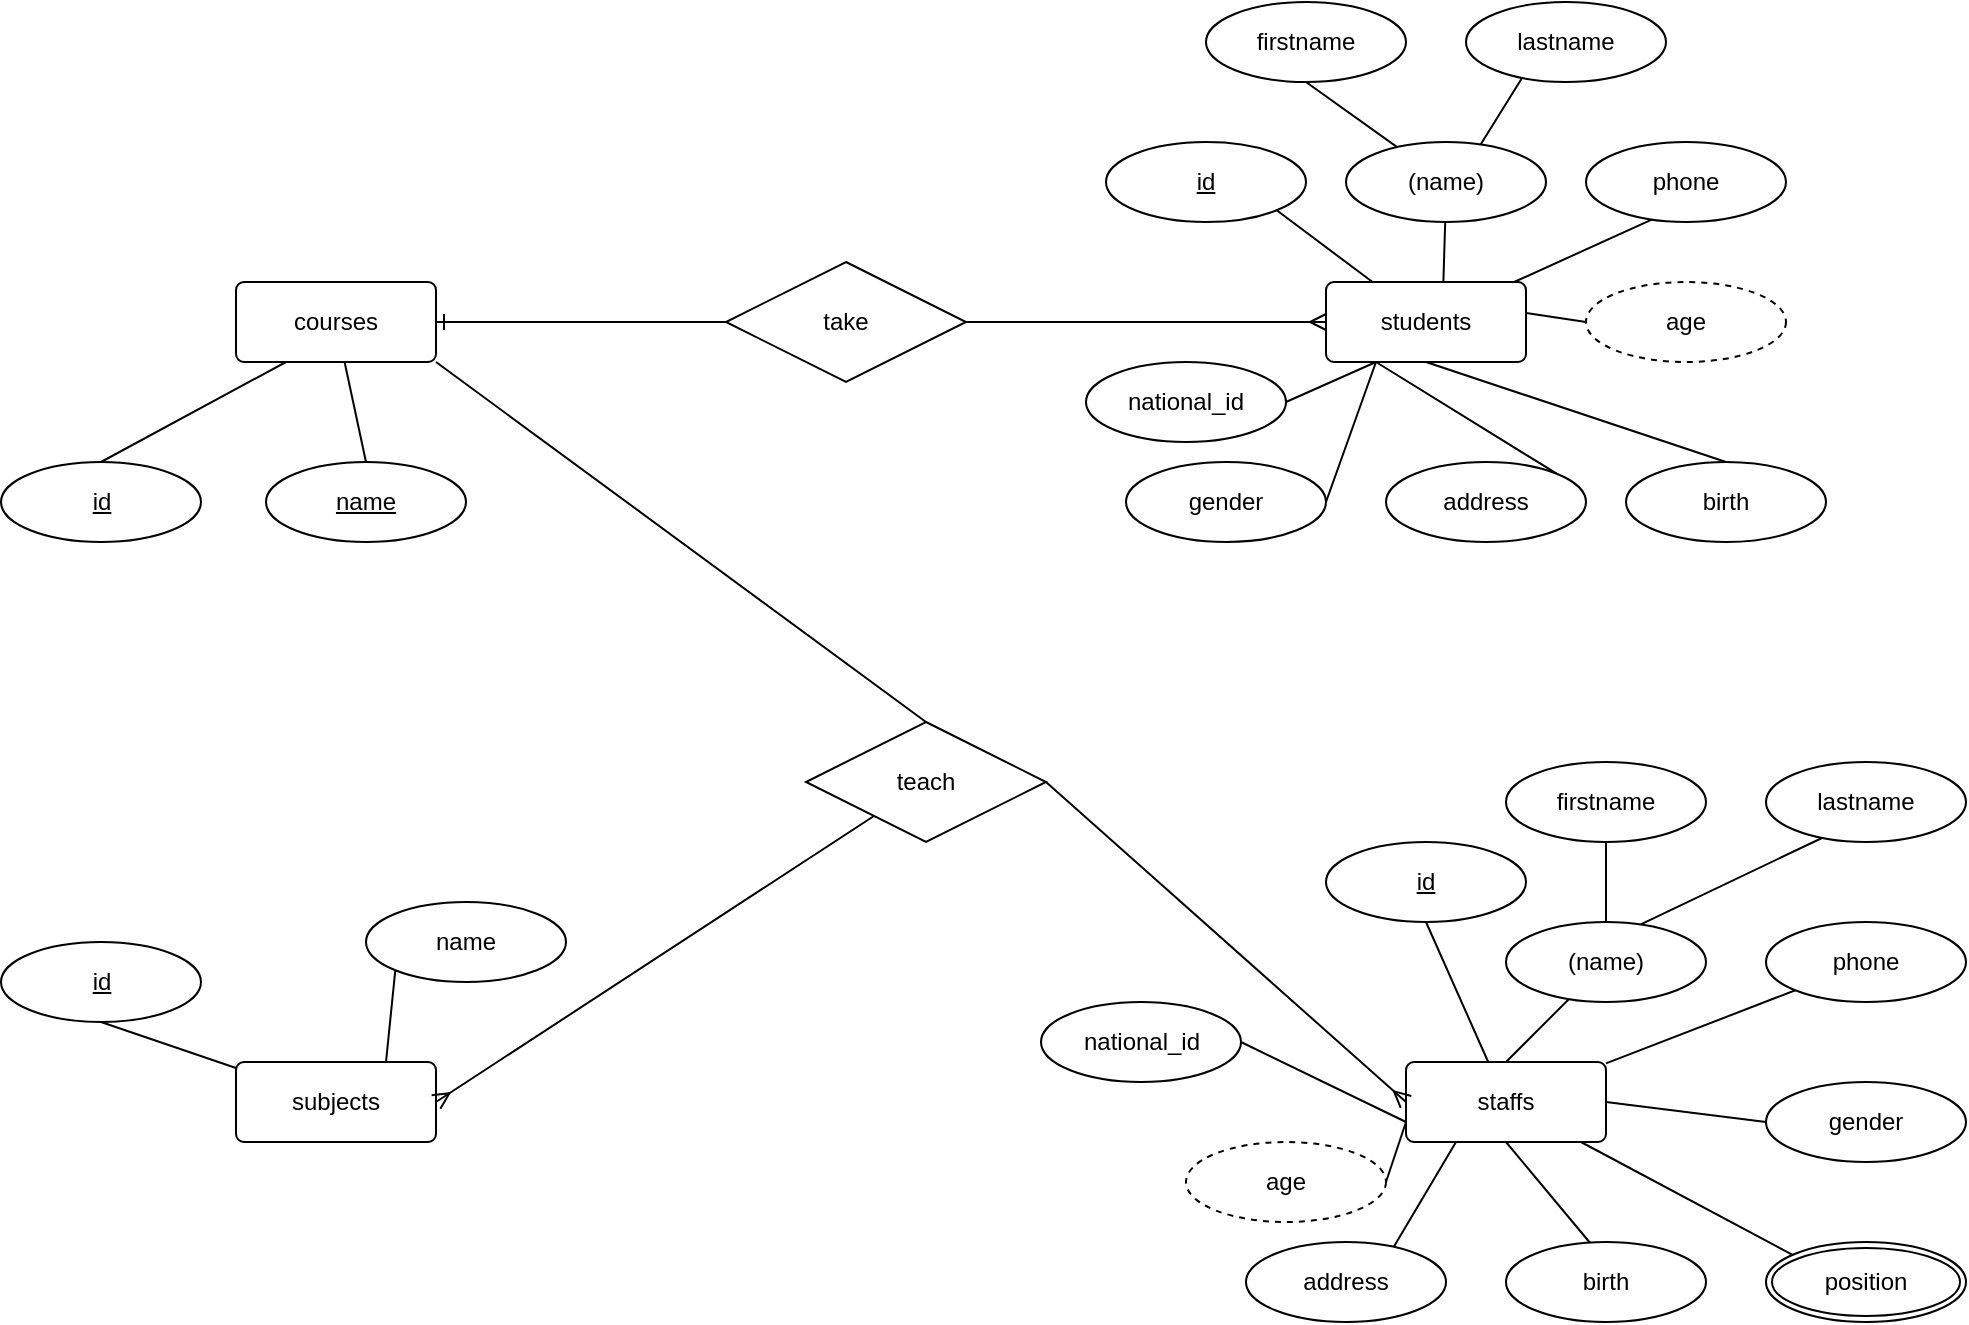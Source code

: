 <mxfile version="20.6.0" type="github">
  <diagram id="R2lEEEUBdFMjLlhIrx00" name="Page-1">
    <mxGraphModel dx="989" dy="471" grid="1" gridSize="10" guides="1" tooltips="1" connect="1" arrows="1" fold="1" page="1" pageScale="1" pageWidth="1200" pageHeight="1600" math="0" shadow="0" extFonts="Permanent Marker^https://fonts.googleapis.com/css?family=Permanent+Marker">
      <root>
        <mxCell id="0" />
        <mxCell id="1" parent="0" />
        <mxCell id="-RiXx9IOLwMkelzJSr5v-51" value="staffs" style="rounded=1;arcSize=10;whiteSpace=wrap;html=1;align=center;" parent="1" vertex="1">
          <mxGeometry x="880" y="1060" width="100" height="40" as="geometry" />
        </mxCell>
        <mxCell id="-RiXx9IOLwMkelzJSr5v-71" value="" style="endArrow=none;html=1;rounded=0;exitX=0.5;exitY=1;exitDx=0;exitDy=0;" parent="1" target="-RiXx9IOLwMkelzJSr5v-51" edge="1" source="-RiXx9IOLwMkelzJSr5v-85">
          <mxGeometry relative="1" as="geometry">
            <mxPoint x="850" y="1020" as="sourcePoint" />
            <mxPoint x="930" y="1070" as="targetPoint" />
          </mxGeometry>
        </mxCell>
        <mxCell id="-RiXx9IOLwMkelzJSr5v-72" value="" style="endArrow=none;html=1;rounded=0;entryX=0.5;entryY=0;entryDx=0;entryDy=0;" parent="1" target="-RiXx9IOLwMkelzJSr5v-51" edge="1">
          <mxGeometry relative="1" as="geometry">
            <mxPoint x="970" y="1020" as="sourcePoint" />
            <mxPoint x="970" y="1070" as="targetPoint" />
          </mxGeometry>
        </mxCell>
        <mxCell id="-RiXx9IOLwMkelzJSr5v-73" value="" style="endArrow=none;html=1;rounded=0;exitX=0;exitY=1;exitDx=0;exitDy=0;" parent="1" source="-RiXx9IOLwMkelzJSr5v-87" target="-RiXx9IOLwMkelzJSr5v-51" edge="1">
          <mxGeometry relative="1" as="geometry">
            <mxPoint x="1085.007" y="1017.322" as="sourcePoint" />
            <mxPoint x="1030" y="1070" as="targetPoint" />
          </mxGeometry>
        </mxCell>
        <mxCell id="-RiXx9IOLwMkelzJSr5v-75" value="" style="endArrow=none;html=1;rounded=0;exitX=0.25;exitY=1;exitDx=0;exitDy=0;" parent="1" source="-RiXx9IOLwMkelzJSr5v-51" edge="1">
          <mxGeometry relative="1" as="geometry">
            <mxPoint x="930" y="1100" as="sourcePoint" />
            <mxPoint x="868.57" y="1161.43" as="targetPoint" />
          </mxGeometry>
        </mxCell>
        <mxCell id="-RiXx9IOLwMkelzJSr5v-77" value="" style="endArrow=none;html=1;rounded=0;" parent="1" source="-RiXx9IOLwMkelzJSr5v-51" edge="1">
          <mxGeometry relative="1" as="geometry">
            <mxPoint x="1070" y="1120" as="sourcePoint" />
            <mxPoint x="1084.986" y="1162.683" as="targetPoint" />
          </mxGeometry>
        </mxCell>
        <mxCell id="-RiXx9IOLwMkelzJSr5v-78" value="" style="endArrow=none;html=1;rounded=0;entryX=0.4;entryY=0;entryDx=0;entryDy=0;entryPerimeter=0;exitX=0.5;exitY=1;exitDx=0;exitDy=0;" parent="1" source="-RiXx9IOLwMkelzJSr5v-51" edge="1">
          <mxGeometry relative="1" as="geometry">
            <mxPoint x="970" y="1130" as="sourcePoint" />
            <mxPoint x="980" y="1160" as="targetPoint" />
          </mxGeometry>
        </mxCell>
        <mxCell id="-RiXx9IOLwMkelzJSr5v-81" value="position" style="ellipse;shape=doubleEllipse;margin=3;whiteSpace=wrap;html=1;align=center;" parent="1" vertex="1">
          <mxGeometry x="1060" y="1150" width="100" height="40" as="geometry" />
        </mxCell>
        <mxCell id="-RiXx9IOLwMkelzJSr5v-85" value="id" style="ellipse;whiteSpace=wrap;html=1;align=center;fontStyle=4;" parent="1" vertex="1">
          <mxGeometry x="840" y="950" width="100" height="40" as="geometry" />
        </mxCell>
        <mxCell id="-RiXx9IOLwMkelzJSr5v-86" value="(name)" style="ellipse;whiteSpace=wrap;html=1;align=center;" parent="1" vertex="1">
          <mxGeometry x="930" y="990" width="100" height="40" as="geometry" />
        </mxCell>
        <mxCell id="-RiXx9IOLwMkelzJSr5v-87" value="phone" style="ellipse;whiteSpace=wrap;html=1;align=center;" parent="1" vertex="1">
          <mxGeometry x="1060" y="990" width="100" height="40" as="geometry" />
        </mxCell>
        <mxCell id="-RiXx9IOLwMkelzJSr5v-88" value="address" style="ellipse;whiteSpace=wrap;html=1;align=center;" parent="1" vertex="1">
          <mxGeometry x="800" y="1150" width="100" height="40" as="geometry" />
        </mxCell>
        <mxCell id="-RiXx9IOLwMkelzJSr5v-89" value="birth" style="ellipse;whiteSpace=wrap;html=1;align=center;" parent="1" vertex="1">
          <mxGeometry x="930" y="1150" width="100" height="40" as="geometry" />
        </mxCell>
        <mxCell id="-RiXx9IOLwMkelzJSr5v-90" value="firstname" style="ellipse;whiteSpace=wrap;html=1;align=center;" parent="1" vertex="1">
          <mxGeometry x="930" y="910" width="100" height="40" as="geometry" />
        </mxCell>
        <mxCell id="-RiXx9IOLwMkelzJSr5v-91" value="lastname" style="ellipse;whiteSpace=wrap;html=1;align=center;" parent="1" vertex="1">
          <mxGeometry x="1060" y="910" width="100" height="40" as="geometry" />
        </mxCell>
        <mxCell id="-RiXx9IOLwMkelzJSr5v-92" value="" style="endArrow=none;html=1;rounded=0;exitX=0.5;exitY=1;exitDx=0;exitDy=0;" parent="1" source="-RiXx9IOLwMkelzJSr5v-90" target="-RiXx9IOLwMkelzJSr5v-86" edge="1">
          <mxGeometry relative="1" as="geometry">
            <mxPoint x="900" y="930" as="sourcePoint" />
            <mxPoint x="1060" y="930" as="targetPoint" />
          </mxGeometry>
        </mxCell>
        <mxCell id="-RiXx9IOLwMkelzJSr5v-93" value="" style="endArrow=none;html=1;rounded=0;exitX=0.28;exitY=0.95;exitDx=0;exitDy=0;exitPerimeter=0;entryX=0.674;entryY=0.029;entryDx=0;entryDy=0;entryPerimeter=0;" parent="1" source="-RiXx9IOLwMkelzJSr5v-91" target="-RiXx9IOLwMkelzJSr5v-86" edge="1">
          <mxGeometry relative="1" as="geometry">
            <mxPoint x="1000" y="950" as="sourcePoint" />
            <mxPoint x="1000" y="980" as="targetPoint" />
          </mxGeometry>
        </mxCell>
        <mxCell id="-RiXx9IOLwMkelzJSr5v-110" value="students" style="rounded=1;arcSize=10;whiteSpace=wrap;html=1;align=center;" parent="1" vertex="1">
          <mxGeometry x="840" y="670" width="100" height="40" as="geometry" />
        </mxCell>
        <mxCell id="-RiXx9IOLwMkelzJSr5v-111" value="" style="endArrow=none;html=1;rounded=0;exitX=1;exitY=1;exitDx=0;exitDy=0;" parent="1" source="-RiXx9IOLwMkelzJSr5v-118" target="-RiXx9IOLwMkelzJSr5v-110" edge="1">
          <mxGeometry relative="1" as="geometry">
            <mxPoint x="780" y="630" as="sourcePoint" />
            <mxPoint x="860" y="680" as="targetPoint" />
          </mxGeometry>
        </mxCell>
        <mxCell id="-RiXx9IOLwMkelzJSr5v-112" value="" style="endArrow=none;html=1;rounded=0;entryX=0.587;entryY=-0.006;entryDx=0;entryDy=0;entryPerimeter=0;startArrow=none;" parent="1" source="-RiXx9IOLwMkelzJSr5v-119" target="-RiXx9IOLwMkelzJSr5v-110" edge="1">
          <mxGeometry relative="1" as="geometry">
            <mxPoint x="900" y="630" as="sourcePoint" />
            <mxPoint x="900" y="680" as="targetPoint" />
          </mxGeometry>
        </mxCell>
        <mxCell id="-RiXx9IOLwMkelzJSr5v-113" value="" style="endArrow=none;html=1;rounded=0;exitX=0.345;exitY=0.952;exitDx=0;exitDy=0;exitPerimeter=0;" parent="1" source="-RiXx9IOLwMkelzJSr5v-120" target="-RiXx9IOLwMkelzJSr5v-110" edge="1">
          <mxGeometry relative="1" as="geometry">
            <mxPoint x="1015.007" y="627.322" as="sourcePoint" />
            <mxPoint x="960" y="680" as="targetPoint" />
          </mxGeometry>
        </mxCell>
        <mxCell id="-RiXx9IOLwMkelzJSr5v-114" value="" style="endArrow=none;html=1;rounded=0;exitX=0.25;exitY=1;exitDx=0;exitDy=0;entryX=1;entryY=0;entryDx=0;entryDy=0;" parent="1" source="-RiXx9IOLwMkelzJSr5v-110" target="-RiXx9IOLwMkelzJSr5v-121" edge="1">
          <mxGeometry relative="1" as="geometry">
            <mxPoint x="860" y="710" as="sourcePoint" />
            <mxPoint x="798.57" y="771.43" as="targetPoint" />
          </mxGeometry>
        </mxCell>
        <mxCell id="-RiXx9IOLwMkelzJSr5v-116" value="" style="endArrow=none;html=1;rounded=0;entryX=0.5;entryY=0;entryDx=0;entryDy=0;exitX=0.5;exitY=1;exitDx=0;exitDy=0;" parent="1" source="-RiXx9IOLwMkelzJSr5v-110" target="-RiXx9IOLwMkelzJSr5v-122" edge="1">
          <mxGeometry relative="1" as="geometry">
            <mxPoint x="900" y="740" as="sourcePoint" />
            <mxPoint x="910" y="770" as="targetPoint" />
          </mxGeometry>
        </mxCell>
        <mxCell id="-RiXx9IOLwMkelzJSr5v-118" value="id" style="ellipse;whiteSpace=wrap;html=1;align=center;fontStyle=4;" parent="1" vertex="1">
          <mxGeometry x="730" y="600" width="100" height="40" as="geometry" />
        </mxCell>
        <mxCell id="-RiXx9IOLwMkelzJSr5v-120" value="phone" style="ellipse;whiteSpace=wrap;html=1;align=center;" parent="1" vertex="1">
          <mxGeometry x="970" y="600" width="100" height="40" as="geometry" />
        </mxCell>
        <mxCell id="-RiXx9IOLwMkelzJSr5v-121" value="address" style="ellipse;whiteSpace=wrap;html=1;align=center;" parent="1" vertex="1">
          <mxGeometry x="870" y="760" width="100" height="40" as="geometry" />
        </mxCell>
        <mxCell id="-RiXx9IOLwMkelzJSr5v-122" value="birth" style="ellipse;whiteSpace=wrap;html=1;align=center;" parent="1" vertex="1">
          <mxGeometry x="990" y="760" width="100" height="40" as="geometry" />
        </mxCell>
        <mxCell id="-RiXx9IOLwMkelzJSr5v-123" value="firstname" style="ellipse;whiteSpace=wrap;html=1;align=center;" parent="1" vertex="1">
          <mxGeometry x="780" y="530" width="100" height="40" as="geometry" />
        </mxCell>
        <mxCell id="-RiXx9IOLwMkelzJSr5v-124" value="lastname" style="ellipse;whiteSpace=wrap;html=1;align=center;" parent="1" vertex="1">
          <mxGeometry x="910" y="530" width="100" height="40" as="geometry" />
        </mxCell>
        <mxCell id="-RiXx9IOLwMkelzJSr5v-125" value="" style="endArrow=none;html=1;rounded=0;exitX=0.5;exitY=1;exitDx=0;exitDy=0;" parent="1" source="-RiXx9IOLwMkelzJSr5v-123" target="-RiXx9IOLwMkelzJSr5v-119" edge="1">
          <mxGeometry relative="1" as="geometry">
            <mxPoint x="830" y="540" as="sourcePoint" />
            <mxPoint x="990" y="540" as="targetPoint" />
          </mxGeometry>
        </mxCell>
        <mxCell id="-RiXx9IOLwMkelzJSr5v-126" value="" style="endArrow=none;html=1;rounded=0;exitX=0.28;exitY=0.95;exitDx=0;exitDy=0;exitPerimeter=0;entryX=0.674;entryY=0.029;entryDx=0;entryDy=0;entryPerimeter=0;" parent="1" source="-RiXx9IOLwMkelzJSr5v-124" target="-RiXx9IOLwMkelzJSr5v-119" edge="1">
          <mxGeometry relative="1" as="geometry">
            <mxPoint x="930" y="560" as="sourcePoint" />
            <mxPoint x="930" y="590" as="targetPoint" />
          </mxGeometry>
        </mxCell>
        <mxCell id="-RiXx9IOLwMkelzJSr5v-127" value="age" style="ellipse;whiteSpace=wrap;html=1;align=center;dashed=1;" parent="1" vertex="1">
          <mxGeometry x="970" y="670" width="100" height="40" as="geometry" />
        </mxCell>
        <mxCell id="-RiXx9IOLwMkelzJSr5v-128" value="" style="endArrow=none;html=1;rounded=0;entryX=1.001;entryY=0.388;entryDx=0;entryDy=0;exitX=0;exitY=0.5;exitDx=0;exitDy=0;entryPerimeter=0;" parent="1" source="-RiXx9IOLwMkelzJSr5v-127" target="-RiXx9IOLwMkelzJSr5v-110" edge="1">
          <mxGeometry relative="1" as="geometry">
            <mxPoint x="820" y="690" as="sourcePoint" />
            <mxPoint x="960" y="690" as="targetPoint" />
          </mxGeometry>
        </mxCell>
        <mxCell id="-RiXx9IOLwMkelzJSr5v-129" value="age" style="ellipse;whiteSpace=wrap;html=1;align=center;dashed=1;" parent="1" vertex="1">
          <mxGeometry x="770" y="1100" width="100" height="40" as="geometry" />
        </mxCell>
        <mxCell id="-RiXx9IOLwMkelzJSr5v-130" value="" style="endArrow=none;html=1;rounded=0;entryX=0;entryY=0.75;entryDx=0;entryDy=0;exitX=1;exitY=0.5;exitDx=0;exitDy=0;" parent="1" source="-RiXx9IOLwMkelzJSr5v-129" target="-RiXx9IOLwMkelzJSr5v-51" edge="1">
          <mxGeometry relative="1" as="geometry">
            <mxPoint x="895" y="1080" as="sourcePoint" />
            <mxPoint x="930" y="1090" as="targetPoint" />
          </mxGeometry>
        </mxCell>
        <mxCell id="-RiXx9IOLwMkelzJSr5v-119" value="(name)" style="ellipse;whiteSpace=wrap;html=1;align=center;" parent="1" vertex="1">
          <mxGeometry x="850" y="600" width="100" height="40" as="geometry" />
        </mxCell>
        <mxCell id="-RiXx9IOLwMkelzJSr5v-137" value="courses" style="rounded=1;arcSize=10;whiteSpace=wrap;html=1;align=center;" parent="1" vertex="1">
          <mxGeometry x="295" y="670" width="100" height="40" as="geometry" />
        </mxCell>
        <mxCell id="-RiXx9IOLwMkelzJSr5v-138" value="id" style="ellipse;whiteSpace=wrap;html=1;align=center;fontStyle=4;" parent="1" vertex="1">
          <mxGeometry x="177.5" y="760" width="100" height="40" as="geometry" />
        </mxCell>
        <mxCell id="-RiXx9IOLwMkelzJSr5v-139" value="name" style="ellipse;whiteSpace=wrap;html=1;align=center;fontStyle=4;" parent="1" vertex="1">
          <mxGeometry x="310" y="760" width="100" height="40" as="geometry" />
        </mxCell>
        <mxCell id="-RiXx9IOLwMkelzJSr5v-141" value="" style="endArrow=none;html=1;rounded=0;exitX=0.5;exitY=0;exitDx=0;exitDy=0;entryX=0.25;entryY=1;entryDx=0;entryDy=0;" parent="1" source="-RiXx9IOLwMkelzJSr5v-138" target="-RiXx9IOLwMkelzJSr5v-137" edge="1">
          <mxGeometry relative="1" as="geometry">
            <mxPoint x="220" y="700" as="sourcePoint" />
            <mxPoint x="360" y="700" as="targetPoint" />
          </mxGeometry>
        </mxCell>
        <mxCell id="-RiXx9IOLwMkelzJSr5v-142" value="" style="endArrow=none;html=1;rounded=0;exitX=0.5;exitY=0;exitDx=0;exitDy=0;" parent="1" source="-RiXx9IOLwMkelzJSr5v-139" target="-RiXx9IOLwMkelzJSr5v-137" edge="1">
          <mxGeometry relative="1" as="geometry">
            <mxPoint x="480" y="660" as="sourcePoint" />
            <mxPoint x="640" y="660" as="targetPoint" />
          </mxGeometry>
        </mxCell>
        <mxCell id="-RiXx9IOLwMkelzJSr5v-143" value="gender" style="ellipse;whiteSpace=wrap;html=1;align=center;" parent="1" vertex="1">
          <mxGeometry x="1060" y="1070" width="100" height="40" as="geometry" />
        </mxCell>
        <mxCell id="-RiXx9IOLwMkelzJSr5v-144" value="" style="endArrow=none;html=1;rounded=0;exitX=1;exitY=0.5;exitDx=0;exitDy=0;entryX=0;entryY=0.5;entryDx=0;entryDy=0;" parent="1" source="-RiXx9IOLwMkelzJSr5v-51" target="-RiXx9IOLwMkelzJSr5v-143" edge="1">
          <mxGeometry relative="1" as="geometry">
            <mxPoint x="1095" y="1050" as="sourcePoint" />
            <mxPoint x="1255" y="1050" as="targetPoint" />
          </mxGeometry>
        </mxCell>
        <mxCell id="-RiXx9IOLwMkelzJSr5v-145" value="gender" style="ellipse;whiteSpace=wrap;html=1;align=center;" parent="1" vertex="1">
          <mxGeometry x="740" y="760" width="100" height="40" as="geometry" />
        </mxCell>
        <mxCell id="-RiXx9IOLwMkelzJSr5v-146" value="" style="endArrow=none;html=1;rounded=0;exitX=1;exitY=0.5;exitDx=0;exitDy=0;entryX=0.25;entryY=1;entryDx=0;entryDy=0;" parent="1" source="-RiXx9IOLwMkelzJSr5v-145" target="-RiXx9IOLwMkelzJSr5v-110" edge="1">
          <mxGeometry relative="1" as="geometry">
            <mxPoint x="810" y="690" as="sourcePoint" />
            <mxPoint x="830" y="690" as="targetPoint" />
          </mxGeometry>
        </mxCell>
        <mxCell id="-RiXx9IOLwMkelzJSr5v-147" value="subjects" style="rounded=1;arcSize=10;whiteSpace=wrap;html=1;align=center;" parent="1" vertex="1">
          <mxGeometry x="295" y="1060" width="100" height="40" as="geometry" />
        </mxCell>
        <mxCell id="-RiXx9IOLwMkelzJSr5v-148" value="id" style="ellipse;whiteSpace=wrap;html=1;align=center;fontStyle=4" parent="1" vertex="1">
          <mxGeometry x="177.5" y="1000" width="100" height="40" as="geometry" />
        </mxCell>
        <mxCell id="-RiXx9IOLwMkelzJSr5v-149" value="name" style="ellipse;whiteSpace=wrap;html=1;align=center;" parent="1" vertex="1">
          <mxGeometry x="360" y="980" width="100" height="40" as="geometry" />
        </mxCell>
        <mxCell id="-RiXx9IOLwMkelzJSr5v-151" value="" style="endArrow=none;html=1;rounded=0;entryX=0.5;entryY=1;entryDx=0;entryDy=0;" parent="1" source="-RiXx9IOLwMkelzJSr5v-147" target="-RiXx9IOLwMkelzJSr5v-148" edge="1">
          <mxGeometry relative="1" as="geometry">
            <mxPoint x="257.5" y="1110" as="sourcePoint" />
            <mxPoint x="417.5" y="1110" as="targetPoint" />
          </mxGeometry>
        </mxCell>
        <mxCell id="-RiXx9IOLwMkelzJSr5v-153" value="" style="endArrow=none;html=1;rounded=0;exitX=0.75;exitY=0;exitDx=0;exitDy=0;entryX=0;entryY=1;entryDx=0;entryDy=0;" parent="1" source="-RiXx9IOLwMkelzJSr5v-147" target="-RiXx9IOLwMkelzJSr5v-149" edge="1">
          <mxGeometry relative="1" as="geometry">
            <mxPoint x="337.5" y="1110" as="sourcePoint" />
            <mxPoint x="497.5" y="1110" as="targetPoint" />
          </mxGeometry>
        </mxCell>
        <mxCell id="-RiXx9IOLwMkelzJSr5v-159" value="teach" style="shape=rhombus;perimeter=rhombusPerimeter;whiteSpace=wrap;html=1;align=center;" parent="1" vertex="1">
          <mxGeometry x="580" y="890" width="120" height="60" as="geometry" />
        </mxCell>
        <mxCell id="-RiXx9IOLwMkelzJSr5v-170" value="take" style="shape=rhombus;perimeter=rhombusPerimeter;whiteSpace=wrap;html=1;align=center;" parent="1" vertex="1">
          <mxGeometry x="540" y="660" width="120" height="60" as="geometry" />
        </mxCell>
        <mxCell id="-RiXx9IOLwMkelzJSr5v-182" value="" style="edgeStyle=entityRelationEdgeStyle;fontSize=12;html=1;endArrow=ERmany;rounded=0;entryX=0;entryY=0.5;entryDx=0;entryDy=0;exitX=1;exitY=0.5;exitDx=0;exitDy=0;strokeWidth=1;" parent="1" source="-RiXx9IOLwMkelzJSr5v-170" target="-RiXx9IOLwMkelzJSr5v-110" edge="1">
          <mxGeometry width="100" height="100" relative="1" as="geometry">
            <mxPoint x="620" y="710" as="sourcePoint" />
            <mxPoint x="720" y="610" as="targetPoint" />
          </mxGeometry>
        </mxCell>
        <mxCell id="-RiXx9IOLwMkelzJSr5v-183" value="" style="edgeStyle=entityRelationEdgeStyle;fontSize=12;html=1;endArrow=ERone;endFill=1;rounded=0;entryX=1;entryY=0.5;entryDx=0;entryDy=0;exitX=0;exitY=0.5;exitDx=0;exitDy=0;" parent="1" source="-RiXx9IOLwMkelzJSr5v-170" target="-RiXx9IOLwMkelzJSr5v-137" edge="1">
          <mxGeometry width="100" height="100" relative="1" as="geometry">
            <mxPoint x="450" y="650" as="sourcePoint" />
            <mxPoint x="540" y="570" as="targetPoint" />
          </mxGeometry>
        </mxCell>
        <mxCell id="-RiXx9IOLwMkelzJSr5v-189" value="" style="fontSize=12;html=1;endArrow=ERmany;rounded=0;entryX=0;entryY=0.5;entryDx=0;entryDy=0;exitX=1;exitY=0.5;exitDx=0;exitDy=0;" parent="1" source="-RiXx9IOLwMkelzJSr5v-159" target="-RiXx9IOLwMkelzJSr5v-51" edge="1">
          <mxGeometry width="100" height="100" relative="1" as="geometry">
            <mxPoint x="580" y="1270" as="sourcePoint" />
            <mxPoint x="680" y="1170" as="targetPoint" />
          </mxGeometry>
        </mxCell>
        <mxCell id="-RiXx9IOLwMkelzJSr5v-190" value="" style="fontSize=12;html=1;endArrow=ERmany;rounded=0;entryX=1;entryY=0.5;entryDx=0;entryDy=0;" parent="1" source="-RiXx9IOLwMkelzJSr5v-159" target="-RiXx9IOLwMkelzJSr5v-147" edge="1">
          <mxGeometry width="100" height="100" relative="1" as="geometry">
            <mxPoint x="560" y="1240" as="sourcePoint" />
            <mxPoint x="660" y="1140" as="targetPoint" />
          </mxGeometry>
        </mxCell>
        <mxCell id="Z4-_7Ho1PNj1UGvmWx6D-5" style="edgeStyle=orthogonalEdgeStyle;rounded=0;orthogonalLoop=1;jettySize=auto;html=1;exitX=0.5;exitY=1;exitDx=0;exitDy=0;" edge="1" parent="1" source="-RiXx9IOLwMkelzJSr5v-138" target="-RiXx9IOLwMkelzJSr5v-138">
          <mxGeometry relative="1" as="geometry" />
        </mxCell>
        <mxCell id="Z4-_7Ho1PNj1UGvmWx6D-11" value="" style="endArrow=none;html=1;rounded=0;exitX=1;exitY=1;exitDx=0;exitDy=0;entryX=0.5;entryY=0;entryDx=0;entryDy=0;" edge="1" parent="1" source="-RiXx9IOLwMkelzJSr5v-137" target="-RiXx9IOLwMkelzJSr5v-159">
          <mxGeometry relative="1" as="geometry">
            <mxPoint x="490" y="820" as="sourcePoint" />
            <mxPoint x="650" y="820" as="targetPoint" />
          </mxGeometry>
        </mxCell>
        <mxCell id="Z4-_7Ho1PNj1UGvmWx6D-12" value="national_id" style="ellipse;whiteSpace=wrap;html=1;align=center;" vertex="1" parent="1">
          <mxGeometry x="720" y="710" width="100" height="40" as="geometry" />
        </mxCell>
        <mxCell id="Z4-_7Ho1PNj1UGvmWx6D-13" value="" style="endArrow=none;html=1;rounded=0;exitX=1;exitY=0.5;exitDx=0;exitDy=0;entryX=0.25;entryY=1;entryDx=0;entryDy=0;" edge="1" parent="1" source="Z4-_7Ho1PNj1UGvmWx6D-12" target="-RiXx9IOLwMkelzJSr5v-110">
          <mxGeometry relative="1" as="geometry">
            <mxPoint x="820" y="720" as="sourcePoint" />
            <mxPoint x="980" y="720" as="targetPoint" />
          </mxGeometry>
        </mxCell>
        <mxCell id="Z4-_7Ho1PNj1UGvmWx6D-14" value="national_id" style="ellipse;whiteSpace=wrap;html=1;align=center;" vertex="1" parent="1">
          <mxGeometry x="697.5" y="1030" width="100" height="40" as="geometry" />
        </mxCell>
        <mxCell id="Z4-_7Ho1PNj1UGvmWx6D-15" value="" style="endArrow=none;html=1;rounded=0;exitX=1;exitY=0.5;exitDx=0;exitDy=0;" edge="1" parent="1" source="Z4-_7Ho1PNj1UGvmWx6D-14">
          <mxGeometry relative="1" as="geometry">
            <mxPoint x="797.5" y="1040" as="sourcePoint" />
            <mxPoint x="880" y="1090" as="targetPoint" />
          </mxGeometry>
        </mxCell>
      </root>
    </mxGraphModel>
  </diagram>
</mxfile>
